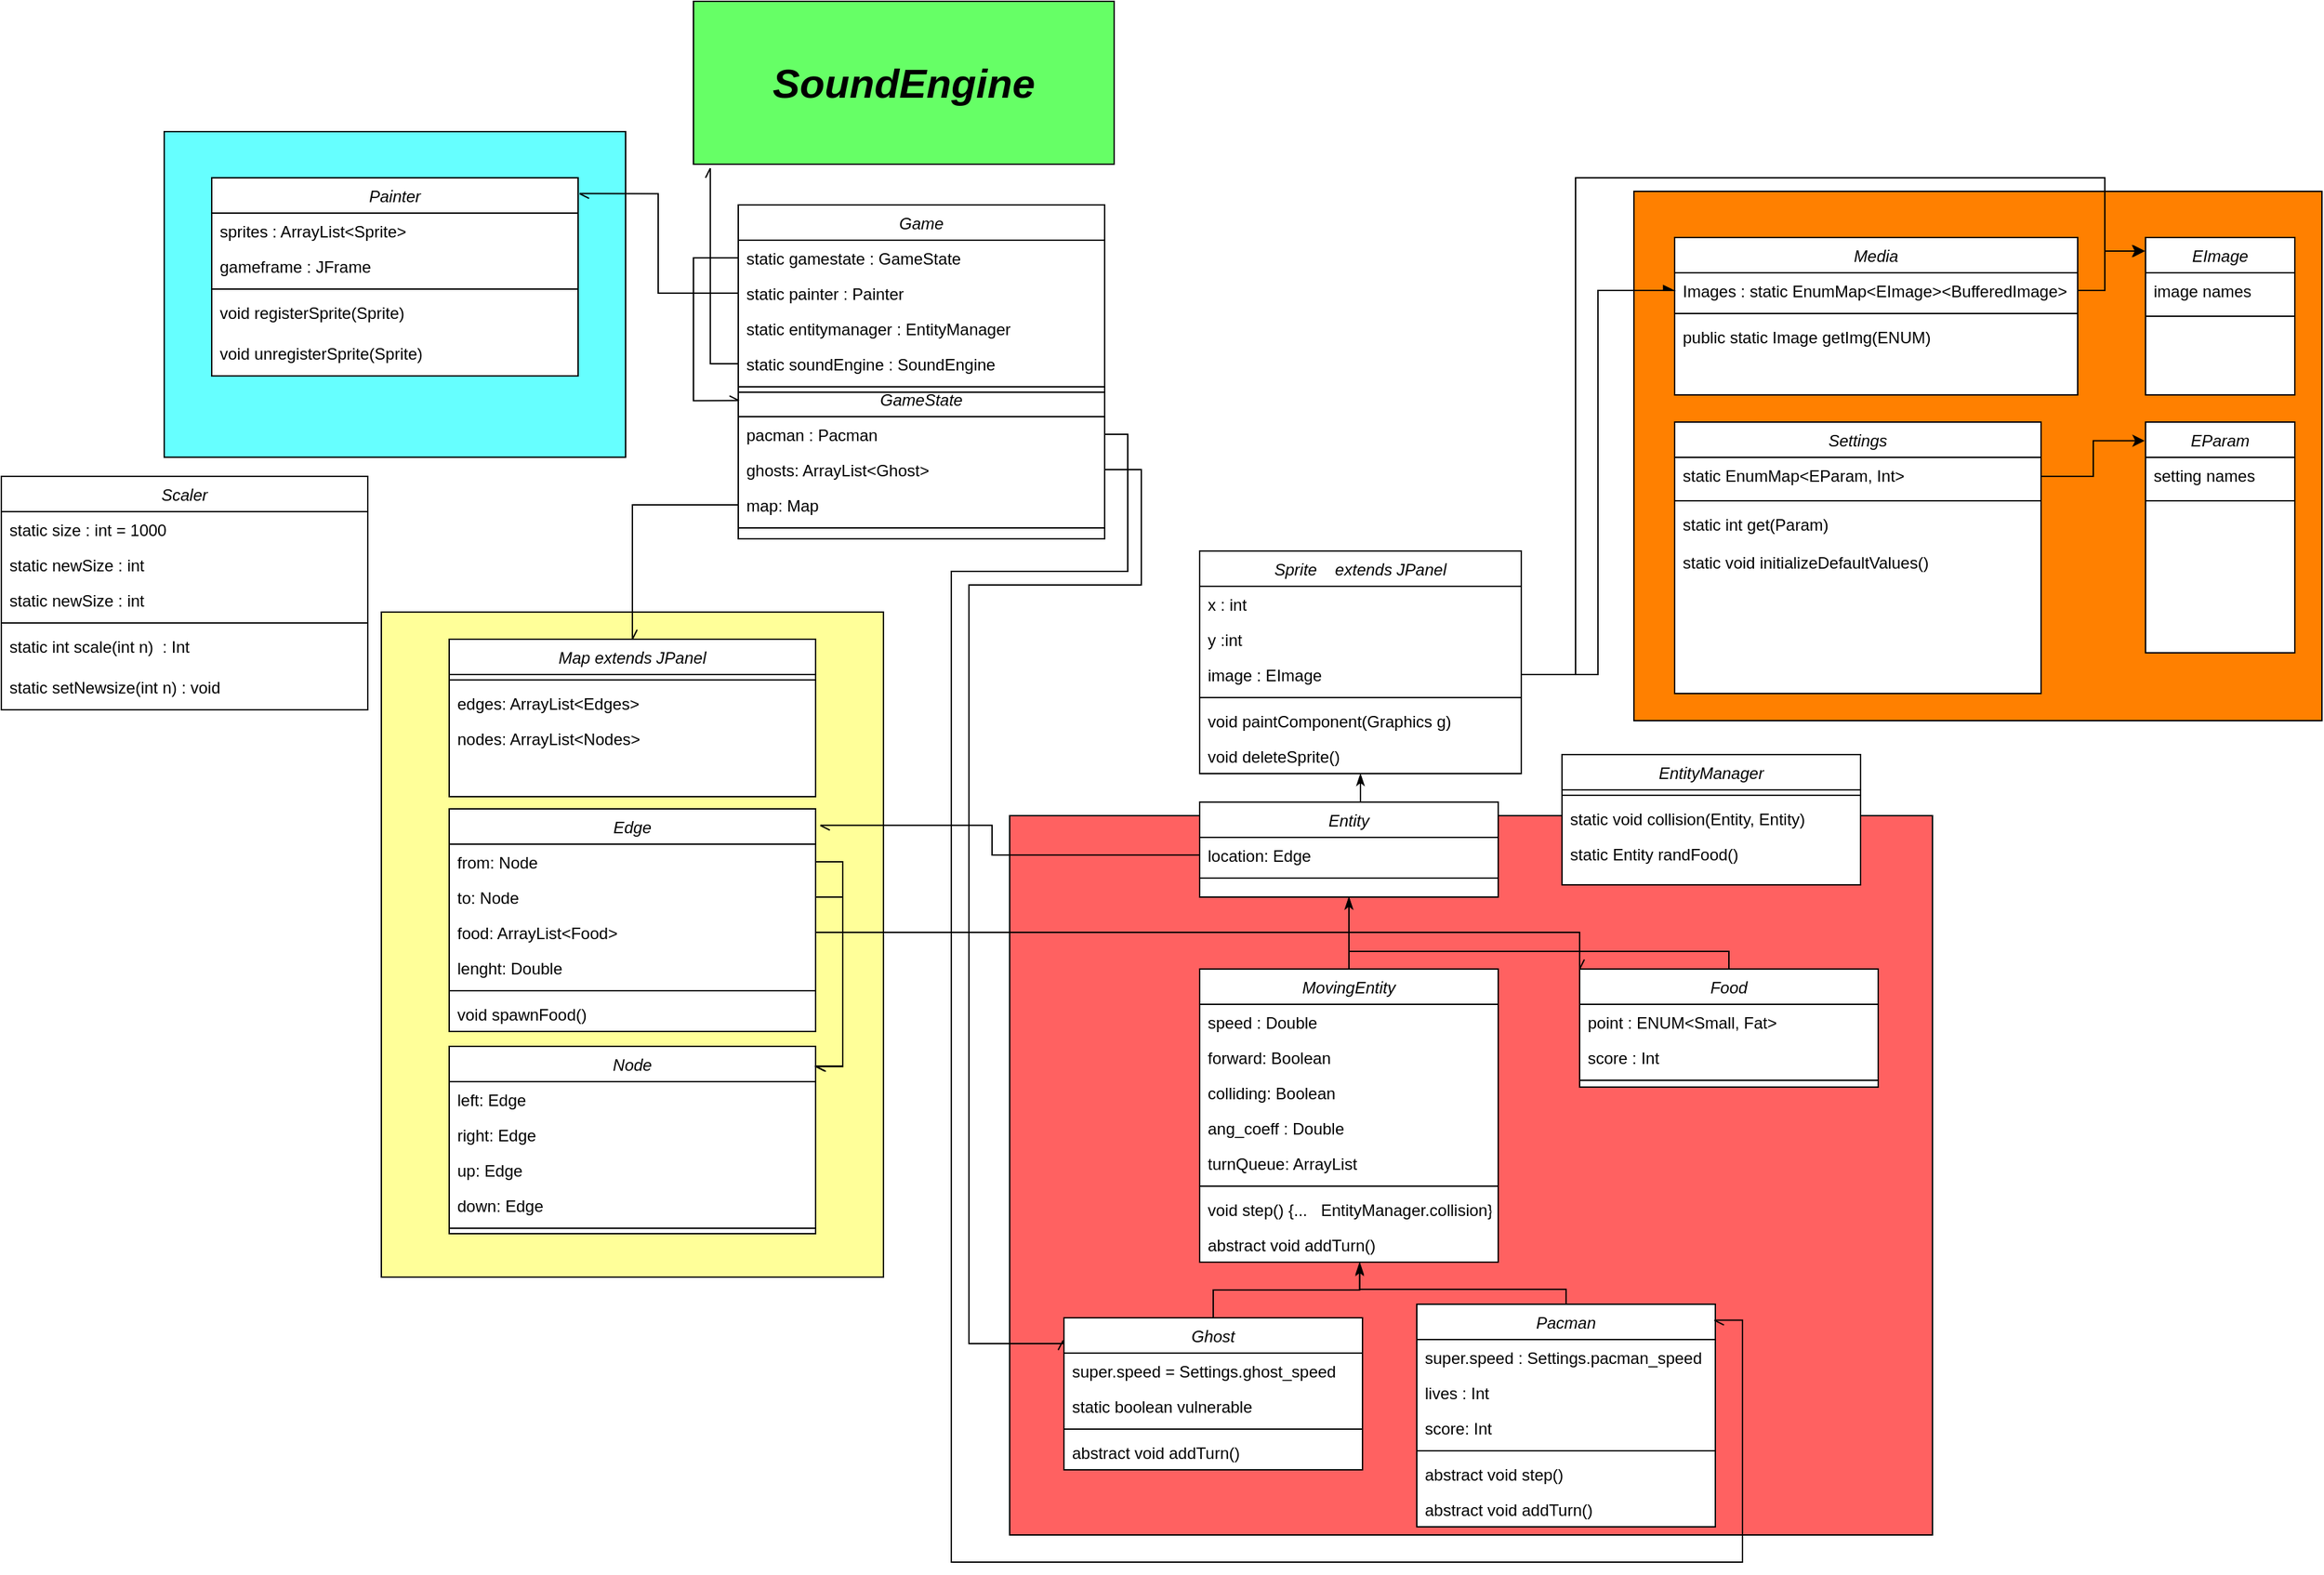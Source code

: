 <mxfile version="14.5.1" type="device"><diagram id="C5RBs43oDa-KdzZeNtuy" name="Page-1"><mxGraphModel dx="1830" dy="1166" grid="1" gridSize="10" guides="1" tooltips="1" connect="1" arrows="1" fold="1" page="1" pageScale="1" pageWidth="827" pageHeight="1169" math="0" shadow="0"><root><mxCell id="WIyWlLk6GJQsqaUBKTNV-0"/><mxCell id="WIyWlLk6GJQsqaUBKTNV-1" parent="WIyWlLk6GJQsqaUBKTNV-0"/><mxCell id="W85MaR9uDIYMkd6QOl9E-99" value="" style="rounded=0;whiteSpace=wrap;html=1;fillColor=#FF8000;" parent="WIyWlLk6GJQsqaUBKTNV-1" vertex="1"><mxGeometry x="693" y="170" width="507" height="390" as="geometry"/></mxCell><mxCell id="W85MaR9uDIYMkd6QOl9E-98" value="" style="rounded=0;whiteSpace=wrap;html=1;fillColor=#FF6161;" parent="WIyWlLk6GJQsqaUBKTNV-1" vertex="1"><mxGeometry x="233" y="630" width="680" height="530" as="geometry"/></mxCell><mxCell id="W85MaR9uDIYMkd6QOl9E-97" value="" style="rounded=0;whiteSpace=wrap;html=1;fillColor=#FFFF99;" parent="WIyWlLk6GJQsqaUBKTNV-1" vertex="1"><mxGeometry x="-230" y="480" width="370" height="490" as="geometry"/></mxCell><mxCell id="W85MaR9uDIYMkd6QOl9E-0" value="Sprite    extends JPanel" style="swimlane;fontStyle=2;align=center;verticalAlign=top;childLayout=stackLayout;horizontal=1;startSize=26;horizontalStack=0;resizeParent=1;resizeLast=0;collapsible=1;marginBottom=0;rounded=0;shadow=0;strokeWidth=1;swimlaneFillColor=#ffffff;" parent="WIyWlLk6GJQsqaUBKTNV-1" vertex="1"><mxGeometry x="373" y="435" width="237" height="164" as="geometry"><mxRectangle x="230" y="140" width="160" height="26" as="alternateBounds"/></mxGeometry></mxCell><mxCell id="W85MaR9uDIYMkd6QOl9E-1" value="x : int" style="text;align=left;verticalAlign=top;spacingLeft=4;spacingRight=4;overflow=hidden;rotatable=0;points=[[0,0.5],[1,0.5]];portConstraint=eastwest;" parent="W85MaR9uDIYMkd6QOl9E-0" vertex="1"><mxGeometry y="26" width="237" height="26" as="geometry"/></mxCell><mxCell id="W85MaR9uDIYMkd6QOl9E-2" value="y :int" style="text;align=left;verticalAlign=top;spacingLeft=4;spacingRight=4;overflow=hidden;rotatable=0;points=[[0,0.5],[1,0.5]];portConstraint=eastwest;rounded=0;shadow=0;html=0;" parent="W85MaR9uDIYMkd6QOl9E-0" vertex="1"><mxGeometry y="52" width="237" height="26" as="geometry"/></mxCell><mxCell id="W85MaR9uDIYMkd6QOl9E-3" value="image : EImage" style="text;align=left;verticalAlign=top;spacingLeft=4;spacingRight=4;overflow=hidden;rotatable=0;points=[[0,0.5],[1,0.5]];portConstraint=eastwest;rounded=0;shadow=0;html=0;" parent="W85MaR9uDIYMkd6QOl9E-0" vertex="1"><mxGeometry y="78" width="237" height="26" as="geometry"/></mxCell><mxCell id="RzoDyaxIPdQBZlChdOhT-20" value="" style="line;html=1;strokeWidth=1;align=left;verticalAlign=middle;spacingTop=-1;spacingLeft=3;spacingRight=3;rotatable=0;labelPosition=right;points=[];portConstraint=eastwest;" parent="W85MaR9uDIYMkd6QOl9E-0" vertex="1"><mxGeometry y="104" width="237" height="8" as="geometry"/></mxCell><mxCell id="RzoDyaxIPdQBZlChdOhT-21" value="void paintComponent(Graphics g)" style="text;align=left;verticalAlign=top;spacingLeft=4;spacingRight=4;overflow=hidden;rotatable=0;points=[[0,0.5],[1,0.5]];portConstraint=eastwest;rounded=0;shadow=0;html=0;" parent="W85MaR9uDIYMkd6QOl9E-0" vertex="1"><mxGeometry y="112" width="237" height="26" as="geometry"/></mxCell><mxCell id="nj6Fx6kE1zxGxC8FXVy8-1" value="void deleteSprite()" style="text;align=left;verticalAlign=top;spacingLeft=4;spacingRight=4;overflow=hidden;rotatable=0;points=[[0,0.5],[1,0.5]];portConstraint=eastwest;rounded=0;shadow=0;html=0;" parent="W85MaR9uDIYMkd6QOl9E-0" vertex="1"><mxGeometry y="138" width="237" height="26" as="geometry"/></mxCell><mxCell id="W85MaR9uDIYMkd6QOl9E-4" value="Media" style="swimlane;fontStyle=2;align=center;verticalAlign=top;childLayout=stackLayout;horizontal=1;startSize=26;horizontalStack=0;resizeParent=1;resizeLast=0;collapsible=1;marginBottom=0;rounded=0;shadow=0;strokeWidth=1;swimlaneFillColor=#ffffff;" parent="WIyWlLk6GJQsqaUBKTNV-1" vertex="1"><mxGeometry x="723" y="204" width="297" height="116" as="geometry"><mxRectangle x="230" y="140" width="160" height="26" as="alternateBounds"/></mxGeometry></mxCell><mxCell id="W85MaR9uDIYMkd6QOl9E-5" value="Images : static EnumMap&lt;EImage&gt;&lt;BufferedImage&gt;" style="text;align=left;verticalAlign=top;spacingLeft=4;spacingRight=4;overflow=hidden;rotatable=0;points=[[0,0.5],[1,0.5]];portConstraint=eastwest;" parent="W85MaR9uDIYMkd6QOl9E-4" vertex="1"><mxGeometry y="26" width="297" height="26" as="geometry"/></mxCell><mxCell id="W85MaR9uDIYMkd6QOl9E-7" value="" style="line;html=1;strokeWidth=1;align=left;verticalAlign=middle;spacingTop=-1;spacingLeft=3;spacingRight=3;rotatable=0;labelPosition=right;points=[];portConstraint=eastwest;" parent="W85MaR9uDIYMkd6QOl9E-4" vertex="1"><mxGeometry y="52" width="297" height="8" as="geometry"/></mxCell><mxCell id="W85MaR9uDIYMkd6QOl9E-8" value="public static Image getImg(ENUM)" style="text;align=left;verticalAlign=top;spacingLeft=4;spacingRight=4;overflow=hidden;rotatable=0;points=[[0,0.5],[1,0.5]];portConstraint=eastwest;rounded=0;shadow=0;html=0;" parent="W85MaR9uDIYMkd6QOl9E-4" vertex="1"><mxGeometry y="60" width="297" height="28" as="geometry"/></mxCell><mxCell id="W85MaR9uDIYMkd6QOl9E-36" style="edgeStyle=orthogonalEdgeStyle;rounded=0;orthogonalLoop=1;jettySize=auto;html=1;exitX=0.5;exitY=0;exitDx=0;exitDy=0;entryX=0.5;entryY=1;entryDx=0;entryDy=0;endArrow=classicThin;endFill=1;" parent="WIyWlLk6GJQsqaUBKTNV-1" source="W85MaR9uDIYMkd6QOl9E-44" target="W85MaR9uDIYMkd6QOl9E-0" edge="1"><mxGeometry relative="1" as="geometry"/></mxCell><mxCell id="W85MaR9uDIYMkd6QOl9E-47" style="edgeStyle=orthogonalEdgeStyle;rounded=0;orthogonalLoop=1;jettySize=auto;html=1;exitX=0.5;exitY=0;exitDx=0;exitDy=0;entryX=0.5;entryY=1;entryDx=0;entryDy=0;endArrow=classicThin;endFill=1;" parent="WIyWlLk6GJQsqaUBKTNV-1" source="W85MaR9uDIYMkd6QOl9E-9" target="W85MaR9uDIYMkd6QOl9E-44" edge="1"><mxGeometry relative="1" as="geometry"/></mxCell><mxCell id="W85MaR9uDIYMkd6QOl9E-9" value="MovingEntity" style="swimlane;fontStyle=2;align=center;verticalAlign=top;childLayout=stackLayout;horizontal=1;startSize=26;horizontalStack=0;resizeParent=1;resizeLast=0;collapsible=1;marginBottom=0;rounded=0;shadow=0;strokeWidth=1;fillColor=#FFFFFF;swimlaneFillColor=#ffffff;" parent="WIyWlLk6GJQsqaUBKTNV-1" vertex="1"><mxGeometry x="373" y="743" width="220" height="216" as="geometry"><mxRectangle x="230" y="140" width="160" height="26" as="alternateBounds"/></mxGeometry></mxCell><mxCell id="W85MaR9uDIYMkd6QOl9E-29" value="speed : Double" style="text;align=left;verticalAlign=top;spacingLeft=4;spacingRight=4;overflow=hidden;rotatable=0;points=[[0,0.5],[1,0.5]];portConstraint=eastwest;" parent="W85MaR9uDIYMkd6QOl9E-9" vertex="1"><mxGeometry y="26" width="220" height="26" as="geometry"/></mxCell><mxCell id="W85MaR9uDIYMkd6QOl9E-93" value="forward: Boolean" style="text;align=left;verticalAlign=top;spacingLeft=4;spacingRight=4;overflow=hidden;rotatable=0;points=[[0,0.5],[1,0.5]];portConstraint=eastwest;" parent="W85MaR9uDIYMkd6QOl9E-9" vertex="1"><mxGeometry y="52" width="220" height="26" as="geometry"/></mxCell><mxCell id="RzoDyaxIPdQBZlChdOhT-8" value="colliding: Boolean" style="text;align=left;verticalAlign=top;spacingLeft=4;spacingRight=4;overflow=hidden;rotatable=0;points=[[0,0.5],[1,0.5]];portConstraint=eastwest;" parent="W85MaR9uDIYMkd6QOl9E-9" vertex="1"><mxGeometry y="78" width="220" height="26" as="geometry"/></mxCell><mxCell id="W85MaR9uDIYMkd6QOl9E-10" value="ang_coeff : Double" style="text;align=left;verticalAlign=top;spacingLeft=4;spacingRight=4;overflow=hidden;rotatable=0;points=[[0,0.5],[1,0.5]];portConstraint=eastwest;" parent="W85MaR9uDIYMkd6QOl9E-9" vertex="1"><mxGeometry y="104" width="220" height="26" as="geometry"/></mxCell><mxCell id="W85MaR9uDIYMkd6QOl9E-26" value="turnQueue: ArrayList" style="text;align=left;verticalAlign=top;spacingLeft=4;spacingRight=4;overflow=hidden;rotatable=0;points=[[0,0.5],[1,0.5]];portConstraint=eastwest;" parent="W85MaR9uDIYMkd6QOl9E-9" vertex="1"><mxGeometry y="130" width="220" height="26" as="geometry"/></mxCell><mxCell id="W85MaR9uDIYMkd6QOl9E-15" value="" style="line;html=1;strokeWidth=1;align=left;verticalAlign=middle;spacingTop=-1;spacingLeft=3;spacingRight=3;rotatable=0;labelPosition=right;points=[];portConstraint=eastwest;" parent="W85MaR9uDIYMkd6QOl9E-9" vertex="1"><mxGeometry y="156" width="220" height="8" as="geometry"/></mxCell><mxCell id="W85MaR9uDIYMkd6QOl9E-12" value="void step() {...   EntityManager.collision}" style="text;align=left;verticalAlign=top;spacingLeft=4;spacingRight=4;overflow=hidden;rotatable=0;points=[[0,0.5],[1,0.5]];portConstraint=eastwest;rounded=0;shadow=0;html=0;" parent="W85MaR9uDIYMkd6QOl9E-9" vertex="1"><mxGeometry y="164" width="220" height="26" as="geometry"/></mxCell><mxCell id="W85MaR9uDIYMkd6QOl9E-25" value="abstract void addTurn()" style="text;align=left;verticalAlign=top;spacingLeft=4;spacingRight=4;overflow=hidden;rotatable=0;points=[[0,0.5],[1,0.5]];portConstraint=eastwest;rounded=0;shadow=0;html=0;" parent="W85MaR9uDIYMkd6QOl9E-9" vertex="1"><mxGeometry y="190" width="220" height="26" as="geometry"/></mxCell><mxCell id="W85MaR9uDIYMkd6QOl9E-13" style="edgeStyle=orthogonalEdgeStyle;rounded=0;orthogonalLoop=1;jettySize=auto;html=1;exitX=1;exitY=0.5;exitDx=0;exitDy=0;entryX=0;entryY=0.5;entryDx=0;entryDy=0;endArrow=async;endFill=1;" parent="WIyWlLk6GJQsqaUBKTNV-1" source="W85MaR9uDIYMkd6QOl9E-3" target="W85MaR9uDIYMkd6QOl9E-5" edge="1"><mxGeometry relative="1" as="geometry"><mxPoint x="723" y="270" as="targetPoint"/></mxGeometry></mxCell><mxCell id="W85MaR9uDIYMkd6QOl9E-34" style="edgeStyle=orthogonalEdgeStyle;rounded=0;orthogonalLoop=1;jettySize=auto;html=1;exitX=0.5;exitY=0;exitDx=0;exitDy=0;entryX=0.536;entryY=1.038;entryDx=0;entryDy=0;entryPerimeter=0;endArrow=classicThin;endFill=1;" parent="WIyWlLk6GJQsqaUBKTNV-1" source="W85MaR9uDIYMkd6QOl9E-17" target="W85MaR9uDIYMkd6QOl9E-25" edge="1"><mxGeometry relative="1" as="geometry"/></mxCell><mxCell id="W85MaR9uDIYMkd6QOl9E-17" value="Ghost" style="swimlane;fontStyle=2;align=center;verticalAlign=top;childLayout=stackLayout;horizontal=1;startSize=26;horizontalStack=0;resizeParent=1;resizeLast=0;collapsible=1;marginBottom=0;rounded=0;shadow=0;strokeWidth=1;swimlaneFillColor=#ffffff;" parent="WIyWlLk6GJQsqaUBKTNV-1" vertex="1"><mxGeometry x="273" y="1000" width="220" height="112" as="geometry"><mxRectangle x="230" y="140" width="160" height="26" as="alternateBounds"/></mxGeometry></mxCell><mxCell id="W85MaR9uDIYMkd6QOl9E-30" value="super.speed = Settings.ghost_speed" style="text;align=left;verticalAlign=top;spacingLeft=4;spacingRight=4;overflow=hidden;rotatable=0;points=[[0,0.5],[1,0.5]];portConstraint=eastwest;" parent="W85MaR9uDIYMkd6QOl9E-17" vertex="1"><mxGeometry y="26" width="220" height="26" as="geometry"/></mxCell><mxCell id="W85MaR9uDIYMkd6QOl9E-24" value="static boolean vulnerable" style="text;align=left;verticalAlign=top;spacingLeft=4;spacingRight=4;overflow=hidden;rotatable=0;points=[[0,0.5],[1,0.5]];portConstraint=eastwest;rounded=0;shadow=0;html=0;" parent="W85MaR9uDIYMkd6QOl9E-17" vertex="1"><mxGeometry y="52" width="220" height="26" as="geometry"/></mxCell><mxCell id="W85MaR9uDIYMkd6QOl9E-19" value="" style="line;html=1;strokeWidth=1;align=left;verticalAlign=middle;spacingTop=-1;spacingLeft=3;spacingRight=3;rotatable=0;labelPosition=right;points=[];portConstraint=eastwest;" parent="W85MaR9uDIYMkd6QOl9E-17" vertex="1"><mxGeometry y="78" width="220" height="8" as="geometry"/></mxCell><mxCell id="W85MaR9uDIYMkd6QOl9E-27" value="abstract void addTurn()" style="text;align=left;verticalAlign=top;spacingLeft=4;spacingRight=4;overflow=hidden;rotatable=0;points=[[0,0.5],[1,0.5]];portConstraint=eastwest;rounded=0;shadow=0;html=0;" parent="W85MaR9uDIYMkd6QOl9E-17" vertex="1"><mxGeometry y="86" width="220" height="26" as="geometry"/></mxCell><mxCell id="W85MaR9uDIYMkd6QOl9E-21" value="Pacman" style="swimlane;fontStyle=2;align=center;verticalAlign=top;childLayout=stackLayout;horizontal=1;startSize=26;horizontalStack=0;resizeParent=1;resizeLast=0;collapsible=1;marginBottom=0;rounded=0;shadow=0;strokeWidth=1;swimlaneFillColor=#ffffff;" parent="WIyWlLk6GJQsqaUBKTNV-1" vertex="1"><mxGeometry x="533" y="990" width="220" height="164" as="geometry"><mxRectangle x="230" y="140" width="160" height="26" as="alternateBounds"/></mxGeometry></mxCell><mxCell id="W85MaR9uDIYMkd6QOl9E-31" value="super.speed : Settings.pacman_speed" style="text;align=left;verticalAlign=top;spacingLeft=4;spacingRight=4;overflow=hidden;rotatable=0;points=[[0,0.5],[1,0.5]];portConstraint=eastwest;" parent="W85MaR9uDIYMkd6QOl9E-21" vertex="1"><mxGeometry y="26" width="220" height="26" as="geometry"/></mxCell><mxCell id="W85MaR9uDIYMkd6QOl9E-32" value="lives : Int" style="text;align=left;verticalAlign=top;spacingLeft=4;spacingRight=4;overflow=hidden;rotatable=0;points=[[0,0.5],[1,0.5]];portConstraint=eastwest;" parent="W85MaR9uDIYMkd6QOl9E-21" vertex="1"><mxGeometry y="52" width="220" height="26" as="geometry"/></mxCell><mxCell id="W85MaR9uDIYMkd6QOl9E-33" value="score: Int" style="text;align=left;verticalAlign=top;spacingLeft=4;spacingRight=4;overflow=hidden;rotatable=0;points=[[0,0.5],[1,0.5]];portConstraint=eastwest;" parent="W85MaR9uDIYMkd6QOl9E-21" vertex="1"><mxGeometry y="78" width="220" height="26" as="geometry"/></mxCell><mxCell id="W85MaR9uDIYMkd6QOl9E-22" value="" style="line;html=1;strokeWidth=1;align=left;verticalAlign=middle;spacingTop=-1;spacingLeft=3;spacingRight=3;rotatable=0;labelPosition=right;points=[];portConstraint=eastwest;" parent="W85MaR9uDIYMkd6QOl9E-21" vertex="1"><mxGeometry y="104" width="220" height="8" as="geometry"/></mxCell><mxCell id="W85MaR9uDIYMkd6QOl9E-23" value="abstract void step()" style="text;align=left;verticalAlign=top;spacingLeft=4;spacingRight=4;overflow=hidden;rotatable=0;points=[[0,0.5],[1,0.5]];portConstraint=eastwest;rounded=0;shadow=0;html=0;" parent="W85MaR9uDIYMkd6QOl9E-21" vertex="1"><mxGeometry y="112" width="220" height="26" as="geometry"/></mxCell><mxCell id="W85MaR9uDIYMkd6QOl9E-28" value="abstract void addTurn()" style="text;align=left;verticalAlign=top;spacingLeft=4;spacingRight=4;overflow=hidden;rotatable=0;points=[[0,0.5],[1,0.5]];portConstraint=eastwest;rounded=0;shadow=0;html=0;" parent="W85MaR9uDIYMkd6QOl9E-21" vertex="1"><mxGeometry y="138" width="220" height="26" as="geometry"/></mxCell><mxCell id="W85MaR9uDIYMkd6QOl9E-35" style="edgeStyle=orthogonalEdgeStyle;rounded=0;orthogonalLoop=1;jettySize=auto;html=1;exitX=0.5;exitY=0;exitDx=0;exitDy=0;entryX=0.536;entryY=1;entryDx=0;entryDy=0;entryPerimeter=0;endArrow=classicThin;endFill=1;" parent="WIyWlLk6GJQsqaUBKTNV-1" source="W85MaR9uDIYMkd6QOl9E-21" target="W85MaR9uDIYMkd6QOl9E-25" edge="1"><mxGeometry relative="1" as="geometry"><mxPoint x="443" y="760" as="sourcePoint"/><mxPoint x="550.92" y="714.988" as="targetPoint"/><Array as="points"><mxPoint x="643" y="979"/><mxPoint x="491" y="979"/></Array></mxGeometry></mxCell><mxCell id="W85MaR9uDIYMkd6QOl9E-37" value="EntityManager" style="swimlane;fontStyle=2;align=center;verticalAlign=top;childLayout=stackLayout;horizontal=1;startSize=26;horizontalStack=0;resizeParent=1;resizeLast=0;collapsible=1;marginBottom=0;rounded=0;shadow=0;strokeWidth=1;swimlaneFillColor=#ffffff;" parent="WIyWlLk6GJQsqaUBKTNV-1" vertex="1"><mxGeometry x="640" y="585" width="220" height="96" as="geometry"><mxRectangle x="230" y="140" width="160" height="26" as="alternateBounds"/></mxGeometry></mxCell><mxCell id="W85MaR9uDIYMkd6QOl9E-41" value="" style="line;html=1;strokeWidth=1;align=left;verticalAlign=middle;spacingTop=-1;spacingLeft=3;spacingRight=3;rotatable=0;labelPosition=right;points=[];portConstraint=eastwest;" parent="W85MaR9uDIYMkd6QOl9E-37" vertex="1"><mxGeometry y="26" width="220" height="8" as="geometry"/></mxCell><mxCell id="W85MaR9uDIYMkd6QOl9E-42" value="static void collision(Entity, Entity)" style="text;align=left;verticalAlign=top;spacingLeft=4;spacingRight=4;overflow=hidden;rotatable=0;points=[[0,0.5],[1,0.5]];portConstraint=eastwest;rounded=0;shadow=0;html=0;" parent="W85MaR9uDIYMkd6QOl9E-37" vertex="1"><mxGeometry y="34" width="220" height="26" as="geometry"/></mxCell><mxCell id="W85MaR9uDIYMkd6QOl9E-65" value="static Entity randFood()" style="text;align=left;verticalAlign=top;spacingLeft=4;spacingRight=4;overflow=hidden;rotatable=0;points=[[0,0.5],[1,0.5]];portConstraint=eastwest;rounded=0;shadow=0;html=0;" parent="W85MaR9uDIYMkd6QOl9E-37" vertex="1"><mxGeometry y="60" width="220" height="26" as="geometry"/></mxCell><mxCell id="W85MaR9uDIYMkd6QOl9E-44" value="Entity&#10;" style="swimlane;fontStyle=2;align=center;verticalAlign=top;childLayout=stackLayout;horizontal=1;startSize=26;horizontalStack=0;resizeParent=1;resizeLast=0;collapsible=1;marginBottom=0;rounded=0;shadow=0;strokeWidth=1;swimlaneFillColor=#ffffff;" parent="WIyWlLk6GJQsqaUBKTNV-1" vertex="1"><mxGeometry x="373" y="620" width="220" height="70" as="geometry"><mxRectangle x="230" y="140" width="160" height="26" as="alternateBounds"/></mxGeometry></mxCell><mxCell id="W85MaR9uDIYMkd6QOl9E-92" value="location: Edge" style="text;align=left;verticalAlign=top;spacingLeft=4;spacingRight=4;overflow=hidden;rotatable=0;points=[[0,0.5],[1,0.5]];portConstraint=eastwest;rounded=0;shadow=0;html=0;" parent="W85MaR9uDIYMkd6QOl9E-44" vertex="1"><mxGeometry y="26" width="220" height="26" as="geometry"/></mxCell><mxCell id="W85MaR9uDIYMkd6QOl9E-45" value="" style="line;html=1;strokeWidth=1;align=left;verticalAlign=middle;spacingTop=-1;spacingLeft=3;spacingRight=3;rotatable=0;labelPosition=right;points=[];portConstraint=eastwest;" parent="W85MaR9uDIYMkd6QOl9E-44" vertex="1"><mxGeometry y="52" width="220" height="8" as="geometry"/></mxCell><mxCell id="W85MaR9uDIYMkd6QOl9E-64" style="edgeStyle=orthogonalEdgeStyle;rounded=0;orthogonalLoop=1;jettySize=auto;html=1;exitX=0.5;exitY=0;exitDx=0;exitDy=0;entryX=0.5;entryY=1;entryDx=0;entryDy=0;endArrow=classicThin;endFill=1;" parent="WIyWlLk6GJQsqaUBKTNV-1" source="W85MaR9uDIYMkd6QOl9E-48" target="W85MaR9uDIYMkd6QOl9E-44" edge="1"><mxGeometry relative="1" as="geometry"><Array as="points"><mxPoint x="763" y="730"/><mxPoint x="483" y="730"/></Array></mxGeometry></mxCell><mxCell id="W85MaR9uDIYMkd6QOl9E-48" value="Food" style="swimlane;fontStyle=2;align=center;verticalAlign=top;childLayout=stackLayout;horizontal=1;startSize=26;horizontalStack=0;resizeParent=1;resizeLast=0;collapsible=1;marginBottom=0;rounded=0;shadow=0;strokeWidth=1;swimlaneFillColor=#ffffff;" parent="WIyWlLk6GJQsqaUBKTNV-1" vertex="1"><mxGeometry x="653" y="743" width="220" height="87" as="geometry"><mxRectangle x="230" y="140" width="160" height="26" as="alternateBounds"/></mxGeometry></mxCell><mxCell id="W85MaR9uDIYMkd6QOl9E-49" value="point : ENUM&lt;Small, Fat&gt;" style="text;align=left;verticalAlign=top;spacingLeft=4;spacingRight=4;overflow=hidden;rotatable=0;points=[[0,0.5],[1,0.5]];portConstraint=eastwest;" parent="W85MaR9uDIYMkd6QOl9E-48" vertex="1"><mxGeometry y="26" width="220" height="26" as="geometry"/></mxCell><mxCell id="W85MaR9uDIYMkd6QOl9E-50" value="score : Int" style="text;align=left;verticalAlign=top;spacingLeft=4;spacingRight=4;overflow=hidden;rotatable=0;points=[[0,0.5],[1,0.5]];portConstraint=eastwest;" parent="W85MaR9uDIYMkd6QOl9E-48" vertex="1"><mxGeometry y="52" width="220" height="26" as="geometry"/></mxCell><mxCell id="W85MaR9uDIYMkd6QOl9E-52" value="" style="line;html=1;strokeWidth=1;align=left;verticalAlign=middle;spacingTop=-1;spacingLeft=3;spacingRight=3;rotatable=0;labelPosition=right;points=[];portConstraint=eastwest;" parent="W85MaR9uDIYMkd6QOl9E-48" vertex="1"><mxGeometry y="78" width="220" height="8" as="geometry"/></mxCell><mxCell id="W85MaR9uDIYMkd6QOl9E-55" value="Settings" style="swimlane;fontStyle=2;align=center;verticalAlign=top;childLayout=stackLayout;horizontal=1;startSize=26;horizontalStack=0;resizeParent=1;resizeLast=0;collapsible=1;marginBottom=0;rounded=0;shadow=0;strokeWidth=1;swimlaneFillColor=#ffffff;" parent="WIyWlLk6GJQsqaUBKTNV-1" vertex="1"><mxGeometry x="723" y="340" width="270" height="200" as="geometry"><mxRectangle x="230" y="140" width="160" height="26" as="alternateBounds"/></mxGeometry></mxCell><mxCell id="W85MaR9uDIYMkd6QOl9E-63" value="static EnumMap&lt;EParam, Int&gt;" style="text;align=left;verticalAlign=top;spacingLeft=4;spacingRight=4;overflow=hidden;rotatable=0;points=[[0,0.5],[1,0.5]];portConstraint=eastwest;rounded=0;shadow=0;html=0;" parent="W85MaR9uDIYMkd6QOl9E-55" vertex="1"><mxGeometry y="26" width="270" height="28" as="geometry"/></mxCell><mxCell id="W85MaR9uDIYMkd6QOl9E-58" value="" style="line;html=1;strokeWidth=1;align=left;verticalAlign=middle;spacingTop=-1;spacingLeft=3;spacingRight=3;rotatable=0;labelPosition=right;points=[];portConstraint=eastwest;" parent="W85MaR9uDIYMkd6QOl9E-55" vertex="1"><mxGeometry y="54" width="270" height="8" as="geometry"/></mxCell><mxCell id="WpKpFXqcXqmV81HnZtLc-14" value="static int get(Param)" style="text;align=left;verticalAlign=top;spacingLeft=4;spacingRight=4;overflow=hidden;rotatable=0;points=[[0,0.5],[1,0.5]];portConstraint=eastwest;rounded=0;shadow=0;html=0;" parent="W85MaR9uDIYMkd6QOl9E-55" vertex="1"><mxGeometry y="62" width="270" height="28" as="geometry"/></mxCell><mxCell id="WpKpFXqcXqmV81HnZtLc-15" value="static void initializeDefaultValues()" style="text;align=left;verticalAlign=top;spacingLeft=4;spacingRight=4;overflow=hidden;rotatable=0;points=[[0,0.5],[1,0.5]];portConstraint=eastwest;rounded=0;shadow=0;html=0;" parent="W85MaR9uDIYMkd6QOl9E-55" vertex="1"><mxGeometry y="90" width="270" height="28" as="geometry"/></mxCell><mxCell id="W85MaR9uDIYMkd6QOl9E-70" value="Map extends JPanel" style="swimlane;fontStyle=2;align=center;verticalAlign=top;childLayout=stackLayout;horizontal=1;startSize=26;horizontalStack=0;resizeParent=1;resizeLast=0;collapsible=1;marginBottom=0;rounded=0;shadow=0;strokeWidth=1;swimlaneFillColor=#ffffff;" parent="WIyWlLk6GJQsqaUBKTNV-1" vertex="1"><mxGeometry x="-180" y="500" width="270" height="116" as="geometry"><mxRectangle x="-150" y="360" width="160" height="26" as="alternateBounds"/></mxGeometry></mxCell><mxCell id="W85MaR9uDIYMkd6QOl9E-73" value="" style="line;html=1;strokeWidth=1;align=left;verticalAlign=middle;spacingTop=-1;spacingLeft=3;spacingRight=3;rotatable=0;labelPosition=right;points=[];portConstraint=eastwest;" parent="W85MaR9uDIYMkd6QOl9E-70" vertex="1"><mxGeometry y="26" width="270" height="8" as="geometry"/></mxCell><mxCell id="ZUhX9GAd3FZEyFgAyOtP-1" value="edges: ArrayList&lt;Edges&gt;" style="text;align=left;verticalAlign=top;spacingLeft=4;spacingRight=4;overflow=hidden;rotatable=0;points=[[0,0.5],[1,0.5]];portConstraint=eastwest;" vertex="1" parent="W85MaR9uDIYMkd6QOl9E-70"><mxGeometry y="34" width="270" height="26" as="geometry"/></mxCell><mxCell id="ZUhX9GAd3FZEyFgAyOtP-2" value="nodes: ArrayList&lt;Nodes&gt;" style="text;align=left;verticalAlign=top;spacingLeft=4;spacingRight=4;overflow=hidden;rotatable=0;points=[[0,0.5],[1,0.5]];portConstraint=eastwest;" vertex="1" parent="W85MaR9uDIYMkd6QOl9E-70"><mxGeometry y="60" width="270" height="26" as="geometry"/></mxCell><mxCell id="W85MaR9uDIYMkd6QOl9E-75" value="GameState" style="swimlane;fontStyle=2;align=center;verticalAlign=top;childLayout=stackLayout;horizontal=1;startSize=26;horizontalStack=0;resizeParent=1;resizeLast=0;collapsible=1;marginBottom=0;rounded=0;shadow=0;strokeWidth=1;swimlaneFillColor=#ffffff;" parent="WIyWlLk6GJQsqaUBKTNV-1" vertex="1"><mxGeometry x="33" y="310" width="270" height="116" as="geometry"><mxRectangle x="230" y="140" width="160" height="26" as="alternateBounds"/></mxGeometry></mxCell><mxCell id="W85MaR9uDIYMkd6QOl9E-78" value="pacman : Pacman" style="text;align=left;verticalAlign=top;spacingLeft=4;spacingRight=4;overflow=hidden;rotatable=0;points=[[0,0.5],[1,0.5]];portConstraint=eastwest;" parent="W85MaR9uDIYMkd6QOl9E-75" vertex="1"><mxGeometry y="26" width="270" height="26" as="geometry"/></mxCell><mxCell id="W85MaR9uDIYMkd6QOl9E-79" value="ghosts: ArrayList&lt;Ghost&gt;" style="text;align=left;verticalAlign=top;spacingLeft=4;spacingRight=4;overflow=hidden;rotatable=0;points=[[0,0.5],[1,0.5]];portConstraint=eastwest;" parent="W85MaR9uDIYMkd6QOl9E-75" vertex="1"><mxGeometry y="52" width="270" height="26" as="geometry"/></mxCell><mxCell id="W85MaR9uDIYMkd6QOl9E-96" value="map: Map" style="text;align=left;verticalAlign=top;spacingLeft=4;spacingRight=4;overflow=hidden;rotatable=0;points=[[0,0.5],[1,0.5]];portConstraint=eastwest;" parent="W85MaR9uDIYMkd6QOl9E-75" vertex="1"><mxGeometry y="78" width="270" height="26" as="geometry"/></mxCell><mxCell id="W85MaR9uDIYMkd6QOl9E-76" value="" style="line;html=1;strokeWidth=1;align=left;verticalAlign=middle;spacingTop=-1;spacingLeft=3;spacingRight=3;rotatable=0;labelPosition=right;points=[];portConstraint=eastwest;" parent="W85MaR9uDIYMkd6QOl9E-75" vertex="1"><mxGeometry y="104" width="270" height="8" as="geometry"/></mxCell><mxCell id="W85MaR9uDIYMkd6QOl9E-80" value="Edge" style="swimlane;fontStyle=2;align=center;verticalAlign=top;childLayout=stackLayout;horizontal=1;startSize=26;horizontalStack=0;resizeParent=1;resizeLast=0;collapsible=1;marginBottom=0;rounded=0;shadow=0;strokeWidth=1;swimlaneFillColor=#ffffff;" parent="WIyWlLk6GJQsqaUBKTNV-1" vertex="1"><mxGeometry x="-180" y="625" width="270" height="164" as="geometry"><mxRectangle x="230" y="140" width="160" height="26" as="alternateBounds"/></mxGeometry></mxCell><mxCell id="W85MaR9uDIYMkd6QOl9E-89" value="from: Node" style="text;align=left;verticalAlign=top;spacingLeft=4;spacingRight=4;overflow=hidden;rotatable=0;points=[[0,0.5],[1,0.5]];portConstraint=eastwest;" parent="W85MaR9uDIYMkd6QOl9E-80" vertex="1"><mxGeometry y="26" width="270" height="26" as="geometry"/></mxCell><mxCell id="W85MaR9uDIYMkd6QOl9E-90" value="to: Node" style="text;align=left;verticalAlign=top;spacingLeft=4;spacingRight=4;overflow=hidden;rotatable=0;points=[[0,0.5],[1,0.5]];portConstraint=eastwest;" parent="W85MaR9uDIYMkd6QOl9E-80" vertex="1"><mxGeometry y="52" width="270" height="26" as="geometry"/></mxCell><mxCell id="W85MaR9uDIYMkd6QOl9E-91" value="food: ArrayList&lt;Food&gt;" style="text;align=left;verticalAlign=top;spacingLeft=4;spacingRight=4;overflow=hidden;rotatable=0;points=[[0,0.5],[1,0.5]];portConstraint=eastwest;" parent="W85MaR9uDIYMkd6QOl9E-80" vertex="1"><mxGeometry y="78" width="270" height="26" as="geometry"/></mxCell><mxCell id="W85MaR9uDIYMkd6QOl9E-95" value="lenght: Double" style="text;align=left;verticalAlign=top;spacingLeft=4;spacingRight=4;overflow=hidden;rotatable=0;points=[[0,0.5],[1,0.5]];portConstraint=eastwest;" parent="W85MaR9uDIYMkd6QOl9E-80" vertex="1"><mxGeometry y="104" width="270" height="26" as="geometry"/></mxCell><mxCell id="W85MaR9uDIYMkd6QOl9E-81" value="" style="line;html=1;strokeWidth=1;align=left;verticalAlign=middle;spacingTop=-1;spacingLeft=3;spacingRight=3;rotatable=0;labelPosition=right;points=[];portConstraint=eastwest;" parent="W85MaR9uDIYMkd6QOl9E-80" vertex="1"><mxGeometry y="130" width="270" height="8" as="geometry"/></mxCell><mxCell id="W85MaR9uDIYMkd6QOl9E-94" value="void spawnFood()" style="text;align=left;verticalAlign=top;spacingLeft=4;spacingRight=4;overflow=hidden;rotatable=0;points=[[0,0.5],[1,0.5]];portConstraint=eastwest;" parent="W85MaR9uDIYMkd6QOl9E-80" vertex="1"><mxGeometry y="138" width="270" height="26" as="geometry"/></mxCell><mxCell id="W85MaR9uDIYMkd6QOl9E-82" value="Node" style="swimlane;fontStyle=2;align=center;verticalAlign=top;childLayout=stackLayout;horizontal=1;startSize=26;horizontalStack=0;resizeParent=1;resizeLast=0;collapsible=1;marginBottom=0;rounded=0;shadow=0;strokeWidth=1;swimlaneFillColor=#ffffff;" parent="WIyWlLk6GJQsqaUBKTNV-1" vertex="1"><mxGeometry x="-180" y="800" width="270" height="138" as="geometry"><mxRectangle x="230" y="140" width="160" height="26" as="alternateBounds"/></mxGeometry></mxCell><mxCell id="W85MaR9uDIYMkd6QOl9E-85" value="left: Edge" style="text;align=left;verticalAlign=top;spacingLeft=4;spacingRight=4;overflow=hidden;rotatable=0;points=[[0,0.5],[1,0.5]];portConstraint=eastwest;" parent="W85MaR9uDIYMkd6QOl9E-82" vertex="1"><mxGeometry y="26" width="270" height="26" as="geometry"/></mxCell><mxCell id="W85MaR9uDIYMkd6QOl9E-86" value="right: Edge" style="text;align=left;verticalAlign=top;spacingLeft=4;spacingRight=4;overflow=hidden;rotatable=0;points=[[0,0.5],[1,0.5]];portConstraint=eastwest;" parent="W85MaR9uDIYMkd6QOl9E-82" vertex="1"><mxGeometry y="52" width="270" height="26" as="geometry"/></mxCell><mxCell id="W85MaR9uDIYMkd6QOl9E-87" value="up: Edge" style="text;align=left;verticalAlign=top;spacingLeft=4;spacingRight=4;overflow=hidden;rotatable=0;points=[[0,0.5],[1,0.5]];portConstraint=eastwest;" parent="W85MaR9uDIYMkd6QOl9E-82" vertex="1"><mxGeometry y="78" width="270" height="26" as="geometry"/></mxCell><mxCell id="W85MaR9uDIYMkd6QOl9E-88" value="down: Edge" style="text;align=left;verticalAlign=top;spacingLeft=4;spacingRight=4;overflow=hidden;rotatable=0;points=[[0,0.5],[1,0.5]];portConstraint=eastwest;" parent="W85MaR9uDIYMkd6QOl9E-82" vertex="1"><mxGeometry y="104" width="270" height="26" as="geometry"/></mxCell><mxCell id="W85MaR9uDIYMkd6QOl9E-83" value="" style="line;html=1;strokeWidth=1;align=left;verticalAlign=middle;spacingTop=-1;spacingLeft=3;spacingRight=3;rotatable=0;labelPosition=right;points=[];portConstraint=eastwest;" parent="W85MaR9uDIYMkd6QOl9E-82" vertex="1"><mxGeometry y="130" width="270" height="8" as="geometry"/></mxCell><mxCell id="RzoDyaxIPdQBZlChdOhT-0" style="edgeStyle=orthogonalEdgeStyle;rounded=0;orthogonalLoop=1;jettySize=auto;html=1;exitX=1;exitY=0.5;exitDx=0;exitDy=0;entryX=0;entryY=0;entryDx=0;entryDy=0;endArrow=openAsync;endFill=0;" parent="WIyWlLk6GJQsqaUBKTNV-1" source="W85MaR9uDIYMkd6QOl9E-91" target="W85MaR9uDIYMkd6QOl9E-48" edge="1"><mxGeometry relative="1" as="geometry"/></mxCell><mxCell id="RzoDyaxIPdQBZlChdOhT-1" style="edgeStyle=orthogonalEdgeStyle;rounded=0;orthogonalLoop=1;jettySize=auto;html=1;exitX=1;exitY=0.5;exitDx=0;exitDy=0;entryX=0.998;entryY=0.105;entryDx=0;entryDy=0;entryPerimeter=0;endArrow=openAsync;endFill=0;" parent="WIyWlLk6GJQsqaUBKTNV-1" source="W85MaR9uDIYMkd6QOl9E-89" target="W85MaR9uDIYMkd6QOl9E-82" edge="1"><mxGeometry relative="1" as="geometry"/></mxCell><mxCell id="RzoDyaxIPdQBZlChdOhT-2" style="edgeStyle=orthogonalEdgeStyle;rounded=0;orthogonalLoop=1;jettySize=auto;html=1;exitX=1;exitY=0.5;exitDx=0;exitDy=0;entryX=1.002;entryY=0.108;entryDx=0;entryDy=0;entryPerimeter=0;endArrow=openAsync;endFill=0;" parent="WIyWlLk6GJQsqaUBKTNV-1" source="W85MaR9uDIYMkd6QOl9E-90" target="W85MaR9uDIYMkd6QOl9E-82" edge="1"><mxGeometry relative="1" as="geometry"/></mxCell><mxCell id="RzoDyaxIPdQBZlChdOhT-3" style="edgeStyle=orthogonalEdgeStyle;rounded=0;orthogonalLoop=1;jettySize=auto;html=1;exitX=1;exitY=0.5;exitDx=0;exitDy=0;entryX=0.997;entryY=0.072;entryDx=0;entryDy=0;entryPerimeter=0;endArrow=openAsync;endFill=0;" parent="WIyWlLk6GJQsqaUBKTNV-1" source="W85MaR9uDIYMkd6QOl9E-78" target="W85MaR9uDIYMkd6QOl9E-21" edge="1"><mxGeometry relative="1" as="geometry"><Array as="points"><mxPoint x="320" y="349"/><mxPoint x="320" y="450"/><mxPoint x="190" y="450"/><mxPoint x="190" y="1180"/><mxPoint x="773" y="1180"/><mxPoint x="773" y="1002"/></Array></mxGeometry></mxCell><mxCell id="RzoDyaxIPdQBZlChdOhT-4" style="edgeStyle=orthogonalEdgeStyle;rounded=0;orthogonalLoop=1;jettySize=auto;html=1;exitX=1;exitY=0.5;exitDx=0;exitDy=0;entryX=-0.003;entryY=0.15;entryDx=0;entryDy=0;endArrow=openAsync;endFill=0;entryPerimeter=0;" parent="WIyWlLk6GJQsqaUBKTNV-1" source="W85MaR9uDIYMkd6QOl9E-79" target="W85MaR9uDIYMkd6QOl9E-17" edge="1"><mxGeometry relative="1" as="geometry"><Array as="points"><mxPoint x="330" y="375"/><mxPoint x="330" y="460"/><mxPoint x="203" y="460"/><mxPoint x="203" y="1019"/><mxPoint x="272" y="1019"/></Array></mxGeometry></mxCell><mxCell id="RzoDyaxIPdQBZlChdOhT-5" style="edgeStyle=orthogonalEdgeStyle;rounded=0;orthogonalLoop=1;jettySize=auto;html=1;exitX=0;exitY=0.5;exitDx=0;exitDy=0;entryX=0.5;entryY=0;entryDx=0;entryDy=0;endArrow=openAsync;endFill=0;" parent="WIyWlLk6GJQsqaUBKTNV-1" source="W85MaR9uDIYMkd6QOl9E-96" target="W85MaR9uDIYMkd6QOl9E-70" edge="1"><mxGeometry relative="1" as="geometry"/></mxCell><mxCell id="RzoDyaxIPdQBZlChdOhT-6" style="edgeStyle=orthogonalEdgeStyle;rounded=0;orthogonalLoop=1;jettySize=auto;html=1;exitX=0;exitY=0.5;exitDx=0;exitDy=0;entryX=1.013;entryY=0.074;entryDx=0;entryDy=0;entryPerimeter=0;endArrow=openAsync;endFill=0;" parent="WIyWlLk6GJQsqaUBKTNV-1" source="W85MaR9uDIYMkd6QOl9E-92" target="W85MaR9uDIYMkd6QOl9E-80" edge="1"><mxGeometry relative="1" as="geometry"><Array as="points"><mxPoint x="220" y="659"/><mxPoint x="220" y="637"/></Array></mxGeometry></mxCell><mxCell id="RzoDyaxIPdQBZlChdOhT-9" value="&lt;font style=&quot;font-size: 30px&quot;&gt;SoundEngine&lt;/font&gt;" style="rounded=0;whiteSpace=wrap;html=1;fillColor=#66FF66;fontStyle=3;horizontal=1;fontSize=30;" parent="WIyWlLk6GJQsqaUBKTNV-1" vertex="1"><mxGeometry y="30" width="310" height="120" as="geometry"/></mxCell><mxCell id="RzoDyaxIPdQBZlChdOhT-22" value="" style="group" parent="WIyWlLk6GJQsqaUBKTNV-1" vertex="1" connectable="0"><mxGeometry x="-390" y="126" width="340" height="254" as="geometry"/></mxCell><mxCell id="RzoDyaxIPdQBZlChdOhT-10" value="" style="rounded=0;whiteSpace=wrap;html=1;fillColor=#66FFFF;fontStyle=3;horizontal=1;labelBackgroundColor=none;fontSize=30;" parent="RzoDyaxIPdQBZlChdOhT-22" vertex="1"><mxGeometry width="340" height="239.889" as="geometry"/></mxCell><mxCell id="_iL62oDPFsjS9OurhKKI-1" value="Painter" style="swimlane;fontStyle=2;align=center;verticalAlign=top;childLayout=stackLayout;horizontal=1;startSize=26;horizontalStack=0;resizeParent=1;resizeLast=0;collapsible=1;marginBottom=0;rounded=0;shadow=0;strokeWidth=1;swimlaneFillColor=#ffffff;" parent="RzoDyaxIPdQBZlChdOhT-22" vertex="1"><mxGeometry x="35" y="34" width="270" height="146" as="geometry"><mxRectangle x="230" y="140" width="160" height="26" as="alternateBounds"/></mxGeometry></mxCell><mxCell id="_iL62oDPFsjS9OurhKKI-2" value="sprites : ArrayList&lt;Sprite&gt;" style="text;align=left;verticalAlign=top;spacingLeft=4;spacingRight=4;overflow=hidden;rotatable=0;points=[[0,0.5],[1,0.5]];portConstraint=eastwest;" parent="_iL62oDPFsjS9OurhKKI-1" vertex="1"><mxGeometry y="26" width="270" height="26" as="geometry"/></mxCell><mxCell id="dRox2cr7xs7lFzV3Mobj-0" value="gameframe : JFrame" style="text;align=left;verticalAlign=top;spacingLeft=4;spacingRight=4;overflow=hidden;rotatable=0;points=[[0,0.5],[1,0.5]];portConstraint=eastwest;" parent="_iL62oDPFsjS9OurhKKI-1" vertex="1"><mxGeometry y="52" width="270" height="26" as="geometry"/></mxCell><mxCell id="_iL62oDPFsjS9OurhKKI-5" value="" style="line;html=1;strokeWidth=1;align=left;verticalAlign=middle;spacingTop=-1;spacingLeft=3;spacingRight=3;rotatable=0;labelPosition=right;points=[];portConstraint=eastwest;" parent="_iL62oDPFsjS9OurhKKI-1" vertex="1"><mxGeometry y="78" width="270" height="8" as="geometry"/></mxCell><mxCell id="_iL62oDPFsjS9OurhKKI-6" value="void registerSprite(Sprite)" style="text;align=left;verticalAlign=top;spacingLeft=4;spacingRight=4;overflow=hidden;rotatable=0;points=[[0,0.5],[1,0.5]];portConstraint=eastwest;rounded=0;shadow=0;html=0;" parent="_iL62oDPFsjS9OurhKKI-1" vertex="1"><mxGeometry y="86" width="270" height="30" as="geometry"/></mxCell><mxCell id="nj6Fx6kE1zxGxC8FXVy8-0" value="void unregisterSprite(Sprite)" style="text;align=left;verticalAlign=top;spacingLeft=4;spacingRight=4;overflow=hidden;rotatable=0;points=[[0,0.5],[1,0.5]];portConstraint=eastwest;rounded=0;shadow=0;html=0;" parent="_iL62oDPFsjS9OurhKKI-1" vertex="1"><mxGeometry y="116" width="270" height="30" as="geometry"/></mxCell><mxCell id="RzoDyaxIPdQBZlChdOhT-23" value="Game" style="swimlane;fontStyle=2;align=center;verticalAlign=top;childLayout=stackLayout;horizontal=1;startSize=26;horizontalStack=0;resizeParent=1;resizeLast=0;collapsible=1;marginBottom=0;rounded=0;shadow=0;strokeWidth=1;swimlaneFillColor=#ffffff;" parent="WIyWlLk6GJQsqaUBKTNV-1" vertex="1"><mxGeometry x="33" y="180" width="270" height="138" as="geometry"><mxRectangle x="230" y="140" width="160" height="26" as="alternateBounds"/></mxGeometry></mxCell><mxCell id="RzoDyaxIPdQBZlChdOhT-24" value="static gamestate : GameState" style="text;align=left;verticalAlign=top;spacingLeft=4;spacingRight=4;overflow=hidden;rotatable=0;points=[[0,0.5],[1,0.5]];portConstraint=eastwest;" parent="RzoDyaxIPdQBZlChdOhT-23" vertex="1"><mxGeometry y="26" width="270" height="26" as="geometry"/></mxCell><mxCell id="RzoDyaxIPdQBZlChdOhT-25" value="static painter : Painter" style="text;align=left;verticalAlign=top;spacingLeft=4;spacingRight=4;overflow=hidden;rotatable=0;points=[[0,0.5],[1,0.5]];portConstraint=eastwest;" parent="RzoDyaxIPdQBZlChdOhT-23" vertex="1"><mxGeometry y="52" width="270" height="26" as="geometry"/></mxCell><mxCell id="ZUhX9GAd3FZEyFgAyOtP-0" value="static entitymanager : EntityManager" style="text;align=left;verticalAlign=top;spacingLeft=4;spacingRight=4;overflow=hidden;rotatable=0;points=[[0,0.5],[1,0.5]];portConstraint=eastwest;" vertex="1" parent="RzoDyaxIPdQBZlChdOhT-23"><mxGeometry y="78" width="270" height="26" as="geometry"/></mxCell><mxCell id="RzoDyaxIPdQBZlChdOhT-26" value="static soundEngine : SoundEngine" style="text;align=left;verticalAlign=top;spacingLeft=4;spacingRight=4;overflow=hidden;rotatable=0;points=[[0,0.5],[1,0.5]];portConstraint=eastwest;" parent="RzoDyaxIPdQBZlChdOhT-23" vertex="1"><mxGeometry y="104" width="270" height="26" as="geometry"/></mxCell><mxCell id="RzoDyaxIPdQBZlChdOhT-27" value="" style="line;html=1;strokeWidth=1;align=left;verticalAlign=middle;spacingTop=-1;spacingLeft=3;spacingRight=3;rotatable=0;labelPosition=right;points=[];portConstraint=eastwest;" parent="RzoDyaxIPdQBZlChdOhT-23" vertex="1"><mxGeometry y="130" width="270" height="8" as="geometry"/></mxCell><mxCell id="RzoDyaxIPdQBZlChdOhT-28" style="edgeStyle=orthogonalEdgeStyle;rounded=0;orthogonalLoop=1;jettySize=auto;html=1;exitX=0;exitY=0.5;exitDx=0;exitDy=0;entryX=0.002;entryY=0.122;entryDx=0;entryDy=0;entryPerimeter=0;endArrow=openAsync;endFill=0;fontSize=30;" parent="WIyWlLk6GJQsqaUBKTNV-1" source="RzoDyaxIPdQBZlChdOhT-24" target="W85MaR9uDIYMkd6QOl9E-75" edge="1"><mxGeometry relative="1" as="geometry"><Array as="points"><mxPoint y="219"/><mxPoint y="324"/></Array></mxGeometry></mxCell><mxCell id="RzoDyaxIPdQBZlChdOhT-29" style="edgeStyle=orthogonalEdgeStyle;rounded=0;orthogonalLoop=1;jettySize=auto;html=1;exitX=0;exitY=0.5;exitDx=0;exitDy=0;endArrow=openAsync;endFill=0;fontSize=30;entryX=1.004;entryY=0.08;entryDx=0;entryDy=0;entryPerimeter=0;" parent="WIyWlLk6GJQsqaUBKTNV-1" source="RzoDyaxIPdQBZlChdOhT-25" target="_iL62oDPFsjS9OurhKKI-1" edge="1"><mxGeometry relative="1" as="geometry"><mxPoint x="-50" y="246" as="targetPoint"/></mxGeometry></mxCell><mxCell id="RzoDyaxIPdQBZlChdOhT-30" style="edgeStyle=orthogonalEdgeStyle;rounded=0;orthogonalLoop=1;jettySize=auto;html=1;exitX=0;exitY=0.5;exitDx=0;exitDy=0;entryX=0.04;entryY=1.025;entryDx=0;entryDy=0;entryPerimeter=0;endArrow=openAsync;endFill=0;fontSize=30;" parent="WIyWlLk6GJQsqaUBKTNV-1" source="RzoDyaxIPdQBZlChdOhT-26" target="RzoDyaxIPdQBZlChdOhT-9" edge="1"><mxGeometry relative="1" as="geometry"/></mxCell><mxCell id="WpKpFXqcXqmV81HnZtLc-0" value="EParam" style="swimlane;fontStyle=2;align=center;verticalAlign=top;childLayout=stackLayout;horizontal=1;startSize=26;horizontalStack=0;resizeParent=1;resizeLast=0;collapsible=1;marginBottom=0;rounded=0;shadow=0;strokeWidth=1;swimlaneFillColor=#ffffff;" parent="WIyWlLk6GJQsqaUBKTNV-1" vertex="1"><mxGeometry x="1070" y="340" width="110" height="170" as="geometry"><mxRectangle x="230" y="140" width="160" height="26" as="alternateBounds"/></mxGeometry></mxCell><mxCell id="WpKpFXqcXqmV81HnZtLc-5" value="setting names" style="text;align=left;verticalAlign=top;spacingLeft=4;spacingRight=4;overflow=hidden;rotatable=0;points=[[0,0.5],[1,0.5]];portConstraint=eastwest;rounded=0;shadow=0;html=0;" parent="WpKpFXqcXqmV81HnZtLc-0" vertex="1"><mxGeometry y="26" width="110" height="28" as="geometry"/></mxCell><mxCell id="WpKpFXqcXqmV81HnZtLc-6" value="" style="line;html=1;strokeWidth=1;align=left;verticalAlign=middle;spacingTop=-1;spacingLeft=3;spacingRight=3;rotatable=0;labelPosition=right;points=[];portConstraint=eastwest;" parent="WpKpFXqcXqmV81HnZtLc-0" vertex="1"><mxGeometry y="54" width="110" height="8" as="geometry"/></mxCell><mxCell id="WpKpFXqcXqmV81HnZtLc-16" style="edgeStyle=orthogonalEdgeStyle;rounded=0;orthogonalLoop=1;jettySize=auto;html=1;exitX=1;exitY=0.5;exitDx=0;exitDy=0;entryX=-0.006;entryY=0.081;entryDx=0;entryDy=0;entryPerimeter=0;" parent="WIyWlLk6GJQsqaUBKTNV-1" source="W85MaR9uDIYMkd6QOl9E-63" target="WpKpFXqcXqmV81HnZtLc-0" edge="1"><mxGeometry relative="1" as="geometry"/></mxCell><mxCell id="Xp_pKs7hYfaP4TeOPXDd-1" value="EImage" style="swimlane;fontStyle=2;align=center;verticalAlign=top;childLayout=stackLayout;horizontal=1;startSize=26;horizontalStack=0;resizeParent=1;resizeLast=0;collapsible=1;marginBottom=0;rounded=0;shadow=0;strokeWidth=1;swimlaneFillColor=#ffffff;" parent="WIyWlLk6GJQsqaUBKTNV-1" vertex="1"><mxGeometry x="1070" y="204" width="110" height="116" as="geometry"><mxRectangle x="230" y="140" width="160" height="26" as="alternateBounds"/></mxGeometry></mxCell><mxCell id="Xp_pKs7hYfaP4TeOPXDd-2" value="image names" style="text;align=left;verticalAlign=top;spacingLeft=4;spacingRight=4;overflow=hidden;rotatable=0;points=[[0,0.5],[1,0.5]];portConstraint=eastwest;rounded=0;shadow=0;html=0;" parent="Xp_pKs7hYfaP4TeOPXDd-1" vertex="1"><mxGeometry y="26" width="110" height="28" as="geometry"/></mxCell><mxCell id="Xp_pKs7hYfaP4TeOPXDd-3" value="" style="line;html=1;strokeWidth=1;align=left;verticalAlign=middle;spacingTop=-1;spacingLeft=3;spacingRight=3;rotatable=0;labelPosition=right;points=[];portConstraint=eastwest;" parent="Xp_pKs7hYfaP4TeOPXDd-1" vertex="1"><mxGeometry y="54" width="110" height="8" as="geometry"/></mxCell><mxCell id="Xp_pKs7hYfaP4TeOPXDd-4" style="edgeStyle=orthogonalEdgeStyle;rounded=0;orthogonalLoop=1;jettySize=auto;html=1;exitX=1;exitY=0.5;exitDx=0;exitDy=0;entryX=-0.002;entryY=0.086;entryDx=0;entryDy=0;entryPerimeter=0;" parent="WIyWlLk6GJQsqaUBKTNV-1" source="W85MaR9uDIYMkd6QOl9E-5" target="Xp_pKs7hYfaP4TeOPXDd-1" edge="1"><mxGeometry relative="1" as="geometry"><mxPoint x="1060" y="214" as="targetPoint"/><Array as="points"><mxPoint x="1040" y="243"/><mxPoint x="1040" y="214"/></Array></mxGeometry></mxCell><mxCell id="dRox2cr7xs7lFzV3Mobj-1" style="edgeStyle=orthogonalEdgeStyle;rounded=0;orthogonalLoop=1;jettySize=auto;html=1;exitX=1;exitY=0.5;exitDx=0;exitDy=0;" parent="WIyWlLk6GJQsqaUBKTNV-1" source="W85MaR9uDIYMkd6QOl9E-3" edge="1"><mxGeometry relative="1" as="geometry"><mxPoint x="600" y="262" as="sourcePoint"/><mxPoint x="1069" y="214" as="targetPoint"/><Array as="points"><mxPoint x="650" y="526"/><mxPoint x="650" y="160"/><mxPoint x="1040" y="160"/><mxPoint x="1040" y="214"/></Array></mxGeometry></mxCell><mxCell id="E_qXSP9uheFEsY9OxcEF-0" value="Scaler" style="swimlane;fontStyle=2;align=center;verticalAlign=top;childLayout=stackLayout;horizontal=1;startSize=26;horizontalStack=0;resizeParent=1;resizeLast=0;collapsible=1;marginBottom=0;rounded=0;shadow=0;strokeWidth=1;swimlaneFillColor=#ffffff;" parent="WIyWlLk6GJQsqaUBKTNV-1" vertex="1"><mxGeometry x="-510" y="380" width="270" height="172" as="geometry"><mxRectangle x="230" y="140" width="160" height="26" as="alternateBounds"/></mxGeometry></mxCell><mxCell id="E_qXSP9uheFEsY9OxcEF-1" value="static size : int = 1000" style="text;align=left;verticalAlign=top;spacingLeft=4;spacingRight=4;overflow=hidden;rotatable=0;points=[[0,0.5],[1,0.5]];portConstraint=eastwest;" parent="E_qXSP9uheFEsY9OxcEF-0" vertex="1"><mxGeometry y="26" width="270" height="26" as="geometry"/></mxCell><mxCell id="E_qXSP9uheFEsY9OxcEF-2" value="static newSize : int" style="text;align=left;verticalAlign=top;spacingLeft=4;spacingRight=4;overflow=hidden;rotatable=0;points=[[0,0.5],[1,0.5]];portConstraint=eastwest;" parent="E_qXSP9uheFEsY9OxcEF-0" vertex="1"><mxGeometry y="52" width="270" height="26" as="geometry"/></mxCell><mxCell id="E_qXSP9uheFEsY9OxcEF-6" value="static newSize : int" style="text;align=left;verticalAlign=top;spacingLeft=4;spacingRight=4;overflow=hidden;rotatable=0;points=[[0,0.5],[1,0.5]];portConstraint=eastwest;" parent="E_qXSP9uheFEsY9OxcEF-0" vertex="1"><mxGeometry y="78" width="270" height="26" as="geometry"/></mxCell><mxCell id="E_qXSP9uheFEsY9OxcEF-3" value="" style="line;html=1;strokeWidth=1;align=left;verticalAlign=middle;spacingTop=-1;spacingLeft=3;spacingRight=3;rotatable=0;labelPosition=right;points=[];portConstraint=eastwest;" parent="E_qXSP9uheFEsY9OxcEF-0" vertex="1"><mxGeometry y="104" width="270" height="8" as="geometry"/></mxCell><mxCell id="E_qXSP9uheFEsY9OxcEF-4" value="static int scale(int n)  : Int" style="text;align=left;verticalAlign=top;spacingLeft=4;spacingRight=4;overflow=hidden;rotatable=0;points=[[0,0.5],[1,0.5]];portConstraint=eastwest;rounded=0;shadow=0;html=0;" parent="E_qXSP9uheFEsY9OxcEF-0" vertex="1"><mxGeometry y="112" width="270" height="30" as="geometry"/></mxCell><mxCell id="E_qXSP9uheFEsY9OxcEF-5" value="static setNewsize(int n) : void" style="text;align=left;verticalAlign=top;spacingLeft=4;spacingRight=4;overflow=hidden;rotatable=0;points=[[0,0.5],[1,0.5]];portConstraint=eastwest;rounded=0;shadow=0;html=0;" parent="E_qXSP9uheFEsY9OxcEF-0" vertex="1"><mxGeometry y="142" width="270" height="30" as="geometry"/></mxCell></root></mxGraphModel></diagram></mxfile>